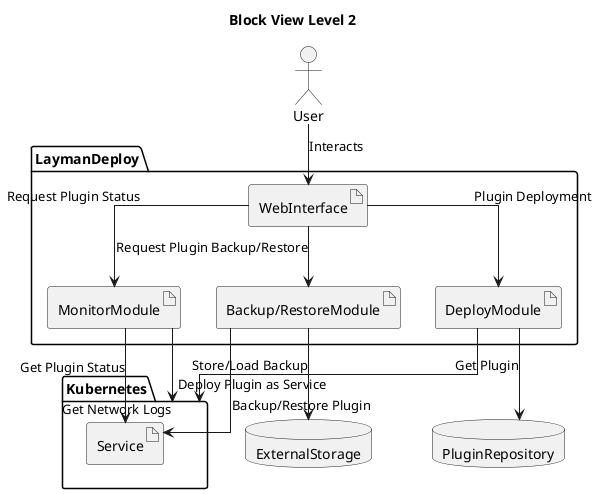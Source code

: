 @startuml
skinparam linetype ortho

title Block View Level 2

actor User

package LaymanDeploy {
    artifact WebInterface
    artifact DeployModule
    artifact BackupModule as "Backup/RestoreModule"
    artifact MonitorModule
}

package Kubernetes {
    artifact Service
}

database PluginRepository
database ExternalStorage

User --> WebInterface: Interacts
WebInterface --> DeployModule: Plugin Deployment
DeployModule --> PluginRepository: Get Plugin
DeployModule --> Kubernetes: Deploy Plugin as Service

WebInterface --> BackupModule: Request Plugin Backup/Restore
BackupModule -> Service: Backup/Restore Plugin
BackupModule --> ExternalStorage: Store/Load Backup

WebInterface --> MonitorModule: Request Plugin Status
MonitorModule -> Service: Get Plugin Status
MonitorModule -> Kubernetes: Get Network Logs


@enduml